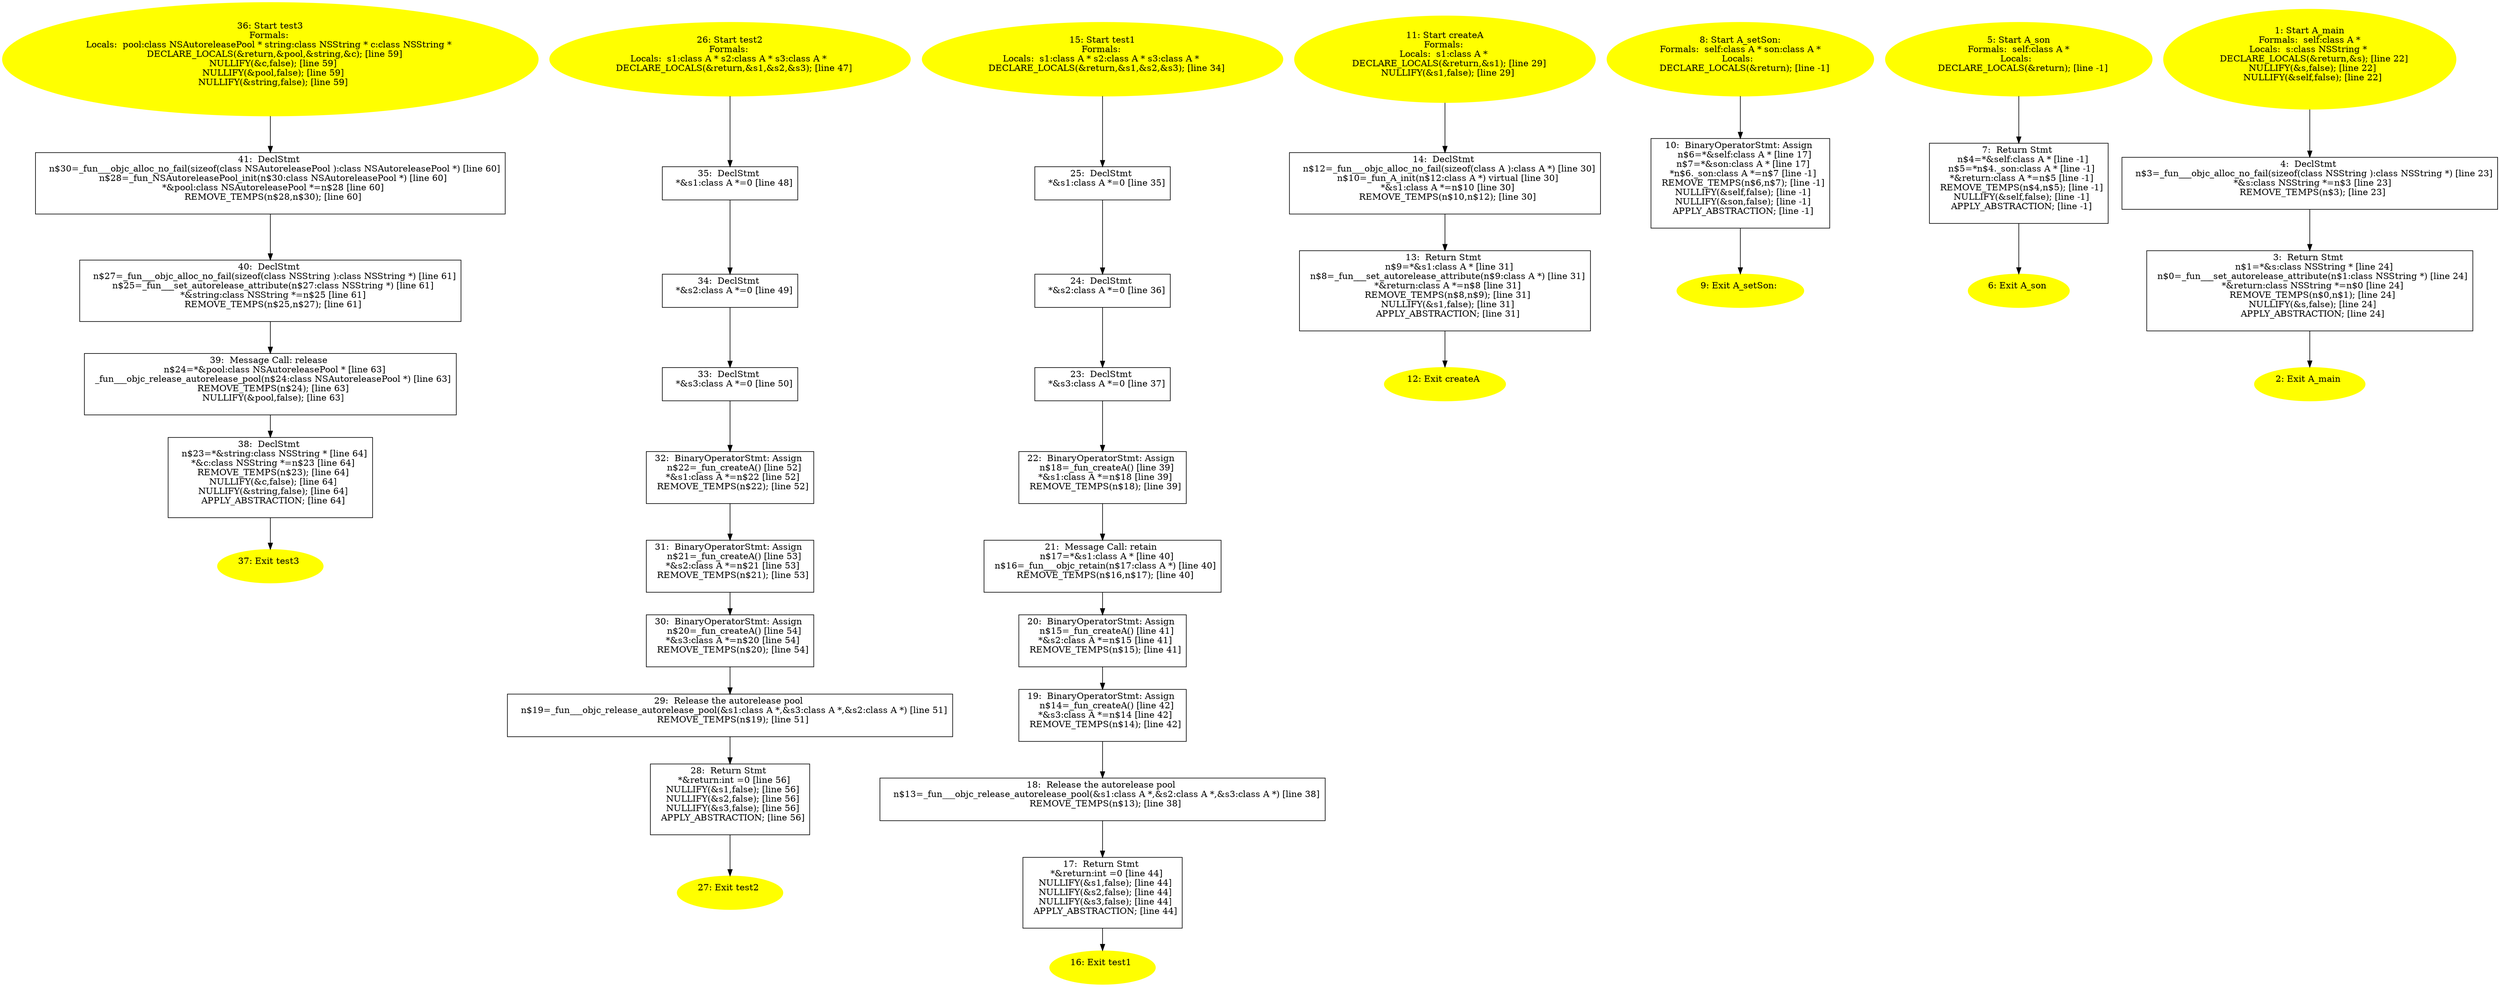 digraph iCFG {
41 [label="41:  DeclStmt \n   n$30=_fun___objc_alloc_no_fail(sizeof(class NSAutoreleasePool ):class NSAutoreleasePool *) [line 60]\n  n$28=_fun_NSAutoreleasePool_init(n$30:class NSAutoreleasePool *) [line 60]\n  *&pool:class NSAutoreleasePool *=n$28 [line 60]\n  REMOVE_TEMPS(n$28,n$30); [line 60]\n " shape="box"]
	

	 41 -> 40 ;
40 [label="40:  DeclStmt \n   n$27=_fun___objc_alloc_no_fail(sizeof(class NSString ):class NSString *) [line 61]\n  n$25=_fun___set_autorelease_attribute(n$27:class NSString *) [line 61]\n  *&string:class NSString *=n$25 [line 61]\n  REMOVE_TEMPS(n$25,n$27); [line 61]\n " shape="box"]
	

	 40 -> 39 ;
39 [label="39:  Message Call: release \n   n$24=*&pool:class NSAutoreleasePool * [line 63]\n  _fun___objc_release_autorelease_pool(n$24:class NSAutoreleasePool *) [line 63]\n  REMOVE_TEMPS(n$24); [line 63]\n  NULLIFY(&pool,false); [line 63]\n " shape="box"]
	

	 39 -> 38 ;
38 [label="38:  DeclStmt \n   n$23=*&string:class NSString * [line 64]\n  *&c:class NSString *=n$23 [line 64]\n  REMOVE_TEMPS(n$23); [line 64]\n  NULLIFY(&c,false); [line 64]\n  NULLIFY(&string,false); [line 64]\n  APPLY_ABSTRACTION; [line 64]\n " shape="box"]
	

	 38 -> 37 ;
37 [label="37: Exit test3 \n  " color=yellow style=filled]
	

36 [label="36: Start test3\nFormals: \nLocals:  pool:class NSAutoreleasePool * string:class NSString * c:class NSString * \n   DECLARE_LOCALS(&return,&pool,&string,&c); [line 59]\n  NULLIFY(&c,false); [line 59]\n  NULLIFY(&pool,false); [line 59]\n  NULLIFY(&string,false); [line 59]\n " color=yellow style=filled]
	

	 36 -> 41 ;
35 [label="35:  DeclStmt \n   *&s1:class A *=0 [line 48]\n " shape="box"]
	

	 35 -> 34 ;
34 [label="34:  DeclStmt \n   *&s2:class A *=0 [line 49]\n " shape="box"]
	

	 34 -> 33 ;
33 [label="33:  DeclStmt \n   *&s3:class A *=0 [line 50]\n " shape="box"]
	

	 33 -> 32 ;
32 [label="32:  BinaryOperatorStmt: Assign \n   n$22=_fun_createA() [line 52]\n  *&s1:class A *=n$22 [line 52]\n  REMOVE_TEMPS(n$22); [line 52]\n " shape="box"]
	

	 32 -> 31 ;
31 [label="31:  BinaryOperatorStmt: Assign \n   n$21=_fun_createA() [line 53]\n  *&s2:class A *=n$21 [line 53]\n  REMOVE_TEMPS(n$21); [line 53]\n " shape="box"]
	

	 31 -> 30 ;
30 [label="30:  BinaryOperatorStmt: Assign \n   n$20=_fun_createA() [line 54]\n  *&s3:class A *=n$20 [line 54]\n  REMOVE_TEMPS(n$20); [line 54]\n " shape="box"]
	

	 30 -> 29 ;
29 [label="29:  Release the autorelease pool \n   n$19=_fun___objc_release_autorelease_pool(&s1:class A *,&s3:class A *,&s2:class A *) [line 51]\n  REMOVE_TEMPS(n$19); [line 51]\n " shape="box"]
	

	 29 -> 28 ;
28 [label="28:  Return Stmt \n   *&return:int =0 [line 56]\n  NULLIFY(&s1,false); [line 56]\n  NULLIFY(&s2,false); [line 56]\n  NULLIFY(&s3,false); [line 56]\n  APPLY_ABSTRACTION; [line 56]\n " shape="box"]
	

	 28 -> 27 ;
27 [label="27: Exit test2 \n  " color=yellow style=filled]
	

26 [label="26: Start test2\nFormals: \nLocals:  s1:class A * s2:class A * s3:class A * \n   DECLARE_LOCALS(&return,&s1,&s2,&s3); [line 47]\n " color=yellow style=filled]
	

	 26 -> 35 ;
25 [label="25:  DeclStmt \n   *&s1:class A *=0 [line 35]\n " shape="box"]
	

	 25 -> 24 ;
24 [label="24:  DeclStmt \n   *&s2:class A *=0 [line 36]\n " shape="box"]
	

	 24 -> 23 ;
23 [label="23:  DeclStmt \n   *&s3:class A *=0 [line 37]\n " shape="box"]
	

	 23 -> 22 ;
22 [label="22:  BinaryOperatorStmt: Assign \n   n$18=_fun_createA() [line 39]\n  *&s1:class A *=n$18 [line 39]\n  REMOVE_TEMPS(n$18); [line 39]\n " shape="box"]
	

	 22 -> 21 ;
21 [label="21:  Message Call: retain \n   n$17=*&s1:class A * [line 40]\n  n$16=_fun___objc_retain(n$17:class A *) [line 40]\n  REMOVE_TEMPS(n$16,n$17); [line 40]\n " shape="box"]
	

	 21 -> 20 ;
20 [label="20:  BinaryOperatorStmt: Assign \n   n$15=_fun_createA() [line 41]\n  *&s2:class A *=n$15 [line 41]\n  REMOVE_TEMPS(n$15); [line 41]\n " shape="box"]
	

	 20 -> 19 ;
19 [label="19:  BinaryOperatorStmt: Assign \n   n$14=_fun_createA() [line 42]\n  *&s3:class A *=n$14 [line 42]\n  REMOVE_TEMPS(n$14); [line 42]\n " shape="box"]
	

	 19 -> 18 ;
18 [label="18:  Release the autorelease pool \n   n$13=_fun___objc_release_autorelease_pool(&s1:class A *,&s2:class A *,&s3:class A *) [line 38]\n  REMOVE_TEMPS(n$13); [line 38]\n " shape="box"]
	

	 18 -> 17 ;
17 [label="17:  Return Stmt \n   *&return:int =0 [line 44]\n  NULLIFY(&s1,false); [line 44]\n  NULLIFY(&s2,false); [line 44]\n  NULLIFY(&s3,false); [line 44]\n  APPLY_ABSTRACTION; [line 44]\n " shape="box"]
	

	 17 -> 16 ;
16 [label="16: Exit test1 \n  " color=yellow style=filled]
	

15 [label="15: Start test1\nFormals: \nLocals:  s1:class A * s2:class A * s3:class A * \n   DECLARE_LOCALS(&return,&s1,&s2,&s3); [line 34]\n " color=yellow style=filled]
	

	 15 -> 25 ;
14 [label="14:  DeclStmt \n   n$12=_fun___objc_alloc_no_fail(sizeof(class A ):class A *) [line 30]\n  n$10=_fun_A_init(n$12:class A *) virtual [line 30]\n  *&s1:class A *=n$10 [line 30]\n  REMOVE_TEMPS(n$10,n$12); [line 30]\n " shape="box"]
	

	 14 -> 13 ;
13 [label="13:  Return Stmt \n   n$9=*&s1:class A * [line 31]\n  n$8=_fun___set_autorelease_attribute(n$9:class A *) [line 31]\n  *&return:class A *=n$8 [line 31]\n  REMOVE_TEMPS(n$8,n$9); [line 31]\n  NULLIFY(&s1,false); [line 31]\n  APPLY_ABSTRACTION; [line 31]\n " shape="box"]
	

	 13 -> 12 ;
12 [label="12: Exit createA \n  " color=yellow style=filled]
	

11 [label="11: Start createA\nFormals: \nLocals:  s1:class A * \n   DECLARE_LOCALS(&return,&s1); [line 29]\n  NULLIFY(&s1,false); [line 29]\n " color=yellow style=filled]
	

	 11 -> 14 ;
10 [label="10:  BinaryOperatorStmt: Assign \n   n$6=*&self:class A * [line 17]\n  n$7=*&son:class A * [line 17]\n  *n$6._son:class A *=n$7 [line -1]\n  REMOVE_TEMPS(n$6,n$7); [line -1]\n  NULLIFY(&self,false); [line -1]\n  NULLIFY(&son,false); [line -1]\n  APPLY_ABSTRACTION; [line -1]\n " shape="box"]
	

	 10 -> 9 ;
9 [label="9: Exit A_setSon: \n  " color=yellow style=filled]
	

8 [label="8: Start A_setSon:\nFormals:  self:class A * son:class A *\nLocals:  \n   DECLARE_LOCALS(&return); [line -1]\n " color=yellow style=filled]
	

	 8 -> 10 ;
7 [label="7:  Return Stmt \n   n$4=*&self:class A * [line -1]\n  n$5=*n$4._son:class A * [line -1]\n  *&return:class A *=n$5 [line -1]\n  REMOVE_TEMPS(n$4,n$5); [line -1]\n  NULLIFY(&self,false); [line -1]\n  APPLY_ABSTRACTION; [line -1]\n " shape="box"]
	

	 7 -> 6 ;
6 [label="6: Exit A_son \n  " color=yellow style=filled]
	

5 [label="5: Start A_son\nFormals:  self:class A *\nLocals:  \n   DECLARE_LOCALS(&return); [line -1]\n " color=yellow style=filled]
	

	 5 -> 7 ;
4 [label="4:  DeclStmt \n   n$3=_fun___objc_alloc_no_fail(sizeof(class NSString ):class NSString *) [line 23]\n  *&s:class NSString *=n$3 [line 23]\n  REMOVE_TEMPS(n$3); [line 23]\n " shape="box"]
	

	 4 -> 3 ;
3 [label="3:  Return Stmt \n   n$1=*&s:class NSString * [line 24]\n  n$0=_fun___set_autorelease_attribute(n$1:class NSString *) [line 24]\n  *&return:class NSString *=n$0 [line 24]\n  REMOVE_TEMPS(n$0,n$1); [line 24]\n  NULLIFY(&s,false); [line 24]\n  APPLY_ABSTRACTION; [line 24]\n " shape="box"]
	

	 3 -> 2 ;
2 [label="2: Exit A_main \n  " color=yellow style=filled]
	

1 [label="1: Start A_main\nFormals:  self:class A *\nLocals:  s:class NSString * \n   DECLARE_LOCALS(&return,&s); [line 22]\n  NULLIFY(&s,false); [line 22]\n  NULLIFY(&self,false); [line 22]\n " color=yellow style=filled]
	

	 1 -> 4 ;
}
